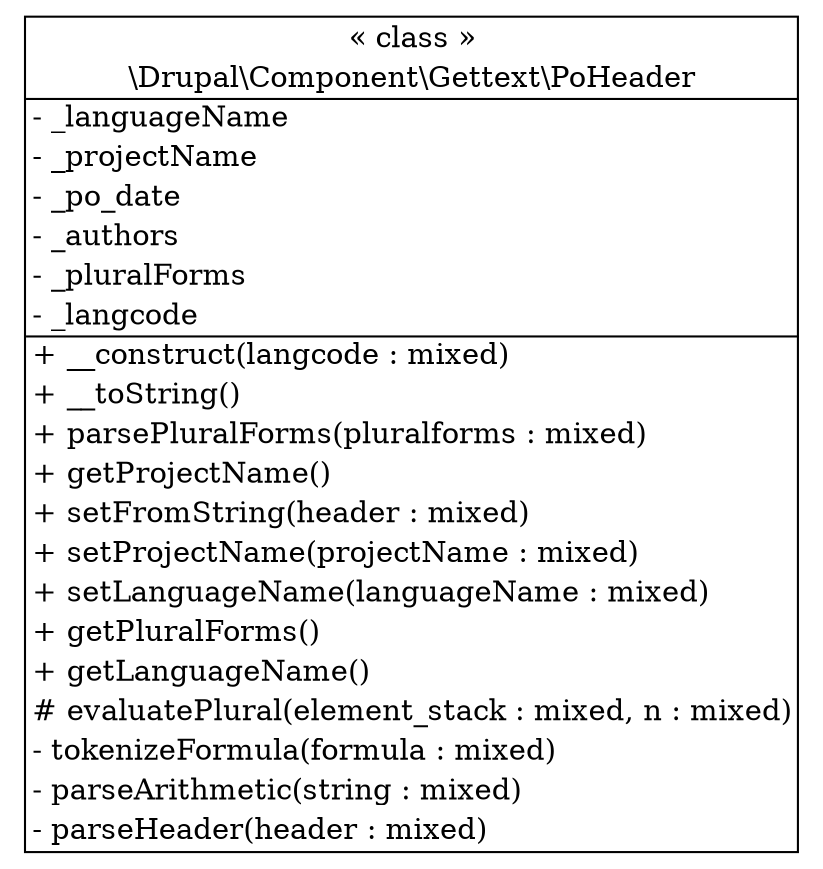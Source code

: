 digraph "Class Diagram" {
  node [shape=plaintext]
  "\\Drupal\\Component\\Gettext\\PoHeader" [
    label=<
<table border="1" cellpadding="2" cellspacing="0" cellborder="0">
<tr><td align="center">&laquo; class &raquo;</td></tr>
<tr><td align="center" title="class PoHeader">\\Drupal\\Component\\Gettext\\PoHeader</td></tr><hr />
<tr><td align="left" title="private _languageName">- _languageName</td></tr>
<tr><td align="left" title="private _projectName">- _projectName</td></tr>
<tr><td align="left" title="private _po_date">- _po_date</td></tr>
<tr><td align="left" title="private _authors">- _authors</td></tr>
<tr><td align="left" title="private _pluralForms">- _pluralForms</td></tr>
<tr><td align="left" title="private _langcode">- _langcode</td></tr>
<hr />
<tr><td align="left" title="public __construct">+ __construct(langcode : mixed)</td></tr>
<tr><td align="left" title="public __toString">+ __toString()</td></tr>
<tr><td align="left" title="public parsePluralForms">+ parsePluralForms(pluralforms : mixed)</td></tr>
<tr><td align="left" title="public getProjectName">+ getProjectName()</td></tr>
<tr><td align="left" title="public setFromString">+ setFromString(header : mixed)</td></tr>
<tr><td align="left" title="public setProjectName">+ setProjectName(projectName : mixed)</td></tr>
<tr><td align="left" title="public setLanguageName">+ setLanguageName(languageName : mixed)</td></tr>
<tr><td align="left" title="public getPluralForms">+ getPluralForms()</td></tr>
<tr><td align="left" title="public getLanguageName">+ getLanguageName()</td></tr>
<tr><td align="left" title="protected evaluatePlural"># evaluatePlural(element_stack : mixed, n : mixed)</td></tr>
<tr><td align="left" title="private tokenizeFormula">- tokenizeFormula(formula : mixed)</td></tr>
<tr><td align="left" title="private parseArithmetic">- parseArithmetic(string : mixed)</td></tr>
<tr><td align="left" title="private parseHeader">- parseHeader(header : mixed)</td></tr>
</table>
  >
  ];
}